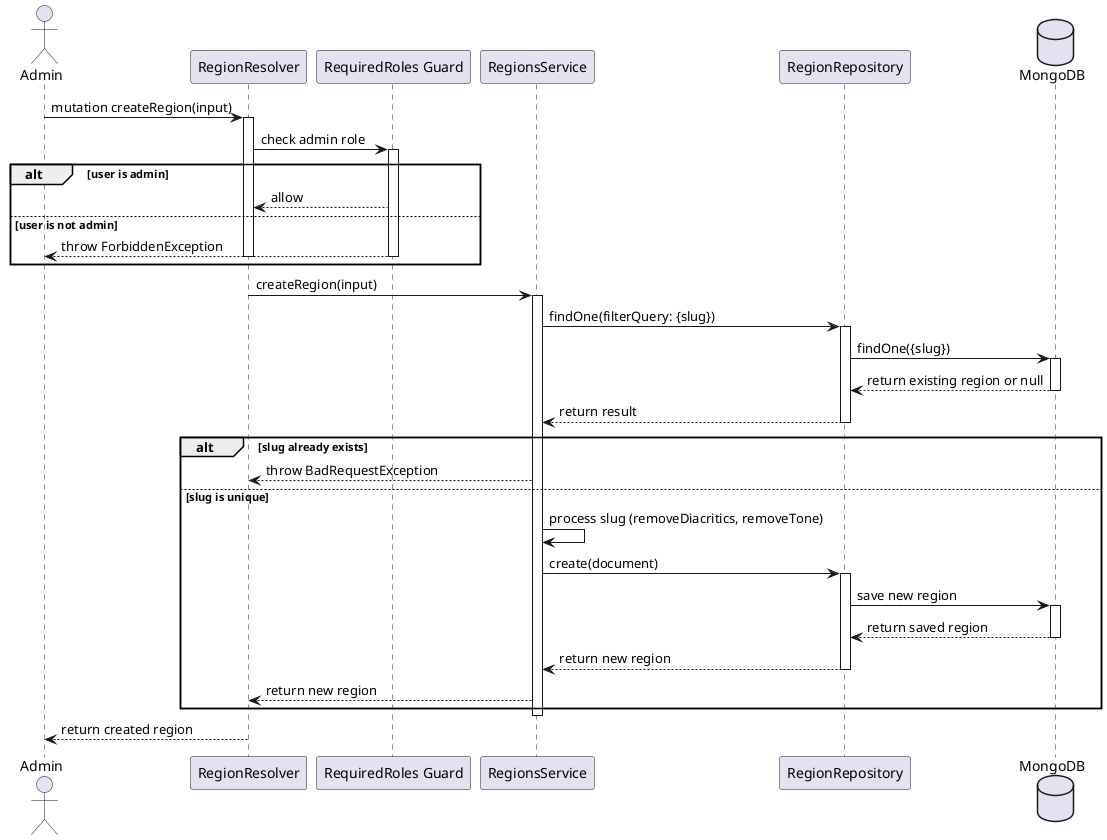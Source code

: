 @startuml Region - Create Region

actor "Admin" as Client
participant "RegionResolver" as Resolver
participant "RequiredRoles Guard" as Guard
participant "RegionsService" as Service
participant "RegionRepository" as Repo
database "MongoDB" as DB

Client -> Resolver: mutation createRegion(input)
activate Resolver

Resolver -> Guard: check admin role
activate Guard
alt user is admin
    Guard --> Resolver: allow
else user is not admin
    Guard --> Client: throw ForbiddenException
    deactivate Resolver
    deactivate Guard
end
deactivate Guard

Resolver -> Service: createRegion(input)
activate Service

Service -> Repo: findOne(filterQuery: {slug})
activate Repo
Repo -> DB: findOne({slug})
activate DB
DB --> Repo: return existing region or null
deactivate DB
Repo --> Service: return result
deactivate Repo

alt slug already exists
    Service --> Resolver: throw BadRequestException
else slug is unique
    Service -> Service: process slug (removeDiacritics, removeTone)
    
    Service -> Repo: create(document)
    activate Repo
    Repo -> DB: save new region
    activate DB
    DB --> Repo: return saved region
    deactivate DB
    Repo --> Service: return new region
    deactivate Repo
    
    Service --> Resolver: return new region
end

deactivate Service
Resolver --> Client: return created region
deactivate Resolver

@enduml 